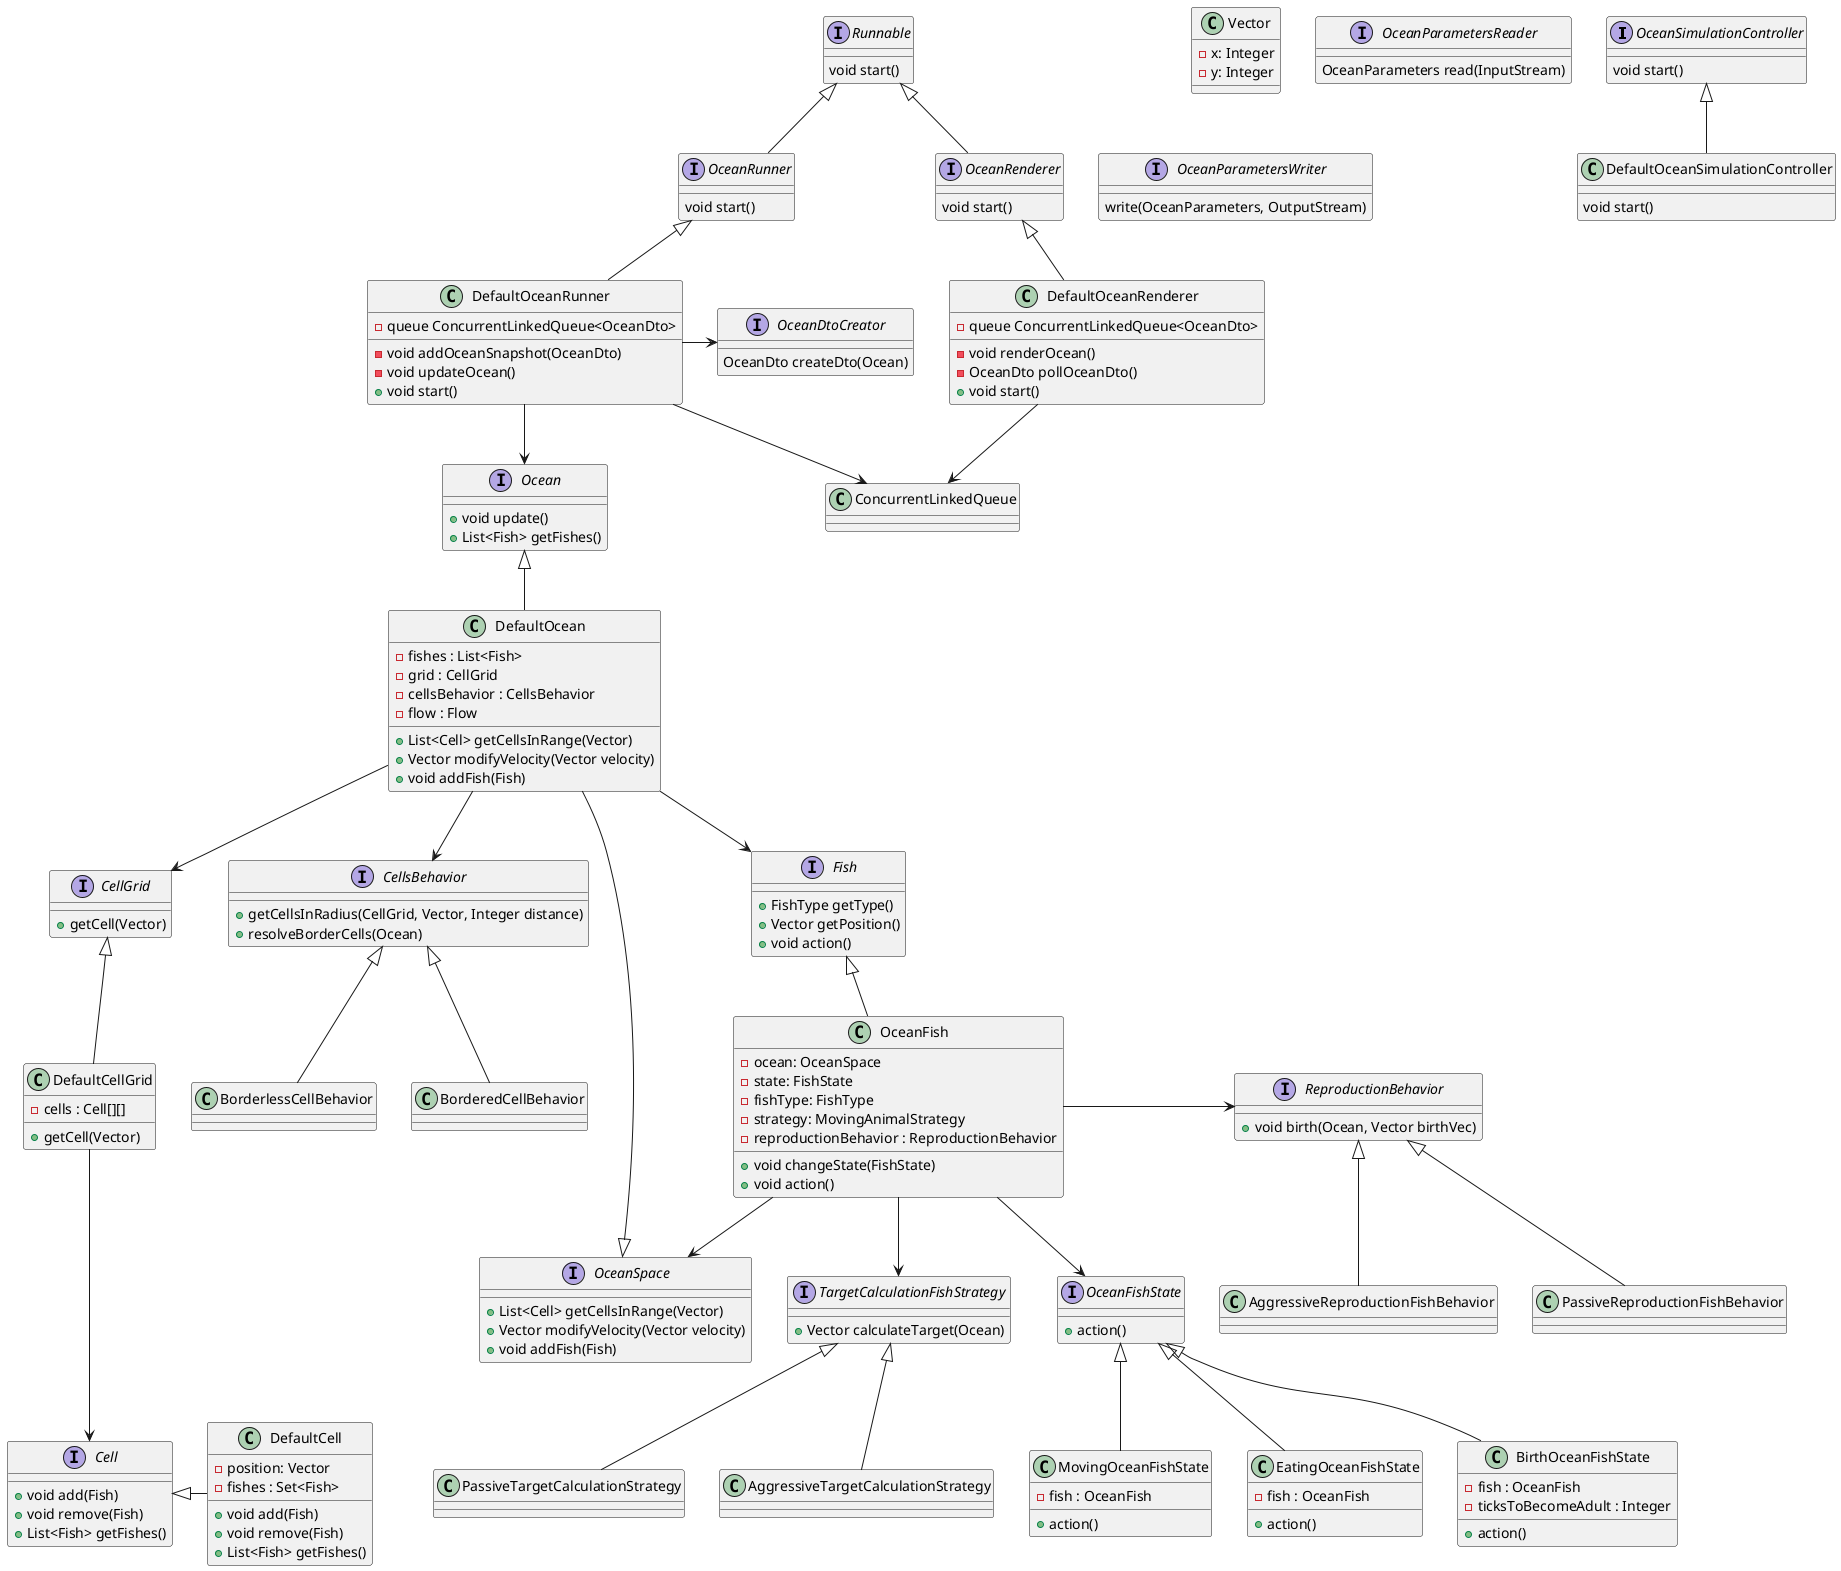 @startuml

interface OceanSimulationController{
    void start()
}

OceanSimulationController <|-- DefaultOceanSimulationController

class DefaultOceanSimulationController{
    void start()

}

interface Runnable{
    void start()
}

Runnable <|-- OceanRunner
interface OceanRunner{
    void start()

}

OceanRunner <|-- DefaultOceanRunner
class DefaultOceanRunner{
    - queue ConcurrentLinkedQueue<OceanDto>
    - void addOceanSnapshot(OceanDto)
    - void updateOcean()
    + void start()
}
DefaultOceanRunner --> Ocean
DefaultOceanRunner -> ConcurrentLinkedQueue
DefaultOceanRunner -> OceanDtoCreator

interface OceanDtoCreator{
    OceanDto createDto(Ocean)
}

Runnable <|-- OceanRenderer
interface OceanRenderer{
    void start()

}

OceanRenderer <|-- DefaultOceanRenderer
class DefaultOceanRenderer{
    - queue ConcurrentLinkedQueue<OceanDto>
    - void renderOcean()
    - OceanDto pollOceanDto()
    + void start()

}
DefaultOceanRenderer --> ConcurrentLinkedQueue


interface Ocean{
    +void update()
    +List<Fish> getFishes()
}

interface OceanSpace{
    +List<Cell> getCellsInRange(Vector)
    +Vector modifyVelocity(Vector velocity)
    +void addFish(Fish)
}

OceanSpace <|-- DefaultOcean
Ocean <|-- DefaultOcean
class DefaultOcean{
    - fishes : List<Fish>
    - grid : CellGrid
    - cellsBehavior : CellsBehavior
    - flow : Flow

    +List<Cell> getCellsInRange(Vector)
    +Vector modifyVelocity(Vector velocity)
    +void addFish(Fish)
}
DefaultOcean --> CellsBehavior
DefaultOcean --> CellGrid
DefaultOcean --> Fish

interface CellGrid{
    + getCell(Vector)
}

CellGrid <|-- DefaultCellGrid
class DefaultCellGrid{
    -cells : Cell[][]
    + getCell(Vector)
}
DefaultCellGrid ---> Cell

class Vector{
    - x: Integer
    - y: Integer
}

interface Cell{
    + void add(Fish)
    + void remove(Fish)
    + List<Fish> getFishes()
}

Cell <|- DefaultCell
class DefaultCell{
    - position: Vector
    - fishes : Set<Fish>
    + void add(Fish)
    + void remove(Fish)
    + List<Fish> getFishes()
}

interface CellsBehavior{
    + getCellsInRadius(CellGrid, Vector, Integer distance)
    + resolveBorderCells(Ocean)
}

CellsBehavior<|--BorderlessCellBehavior
CellsBehavior<|--BorderedCellBehavior

interface Fish{
    + FishType getType()
    + Vector getPosition()
    + void action()
}

Fish<|--OceanFish
class OceanFish{
    - ocean: OceanSpace
    - state: FishState
    - fishType: FishType
    - strategy: MovingAnimalStrategy
    - reproductionBehavior : ReproductionBehavior
    + void changeState(FishState)
    + void action()
}
OceanFish-->OceanSpace
OceanFish->ReproductionBehavior
OceanFish-->TargetCalculationFishStrategy
OceanFish-->OceanFishState

interface ReproductionBehavior{
    + void birth(Ocean, Vector birthVec)
}

ReproductionBehavior<|--AggressiveReproductionFishBehavior
ReproductionBehavior<|--PassiveReproductionFishBehavior

interface TargetCalculationFishStrategy{
    + Vector calculateTarget(Ocean)
}

TargetCalculationFishStrategy<|--AggressiveTargetCalculationStrategy
TargetCalculationFishStrategy<|--PassiveTargetCalculationStrategy

interface OceanFishState{
    + action()
}

OceanFishState<|--BirthOceanFishState
class BirthOceanFishState{
    - fish : OceanFish
    - ticksToBecomeAdult : Integer
    + action()
}

OceanFishState<|--MovingOceanFishState
class MovingOceanFishState{
    - fish : OceanFish
    + action()
}

OceanFishState<|--EatingOceanFishState
class EatingOceanFishState{
    - fish : OceanFish
    + action()
}

interface OceanParametersReader{
    OceanParameters read(InputStream)
}

interface OceanParametersWriter{
    write(OceanParameters, OutputStream)
}



@enduml
